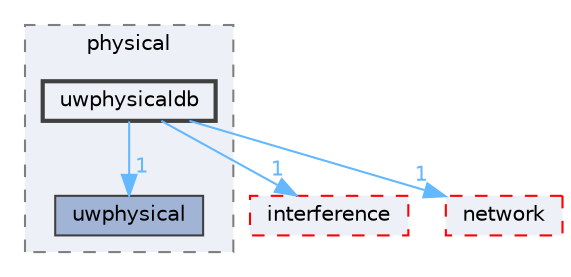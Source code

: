 digraph "uwphysicaldb"
{
 // LATEX_PDF_SIZE
  bgcolor="transparent";
  edge [fontname=Helvetica,fontsize=10,labelfontname=Helvetica,labelfontsize=10];
  node [fontname=Helvetica,fontsize=10,shape=box,height=0.2,width=0.4];
  compound=true
  subgraph clusterdir_72e4c916a7f28a58468fd1f36d6e4463 {
    graph [ bgcolor="#edf0f7", pencolor="grey50", label="physical", fontname=Helvetica,fontsize=10 style="filled,dashed", URL="dir_72e4c916a7f28a58468fd1f36d6e4463.html",tooltip=""]
  dir_f5ccdf756ef3a433f609c62d0334c2ff [label="uwphysical", fillcolor="#a2b4d6", color="grey25", style="filled", URL="dir_f5ccdf756ef3a433f609c62d0334c2ff.html",tooltip=""];
  dir_9aeab128339734862dad2ba5f2755a1c [label="uwphysicaldb", fillcolor="#edf0f7", color="grey25", style="filled,bold", URL="dir_9aeab128339734862dad2ba5f2755a1c.html",tooltip=""];
  }
  dir_2c1192a9945f374f7422b8e72de63019 [label="interference", fillcolor="#edf0f7", color="red", style="filled,dashed", URL="dir_2c1192a9945f374f7422b8e72de63019.html",tooltip=""];
  dir_bce92bcee51198345c21c8b524b3c6a2 [label="network", fillcolor="#edf0f7", color="red", style="filled,dashed", URL="dir_bce92bcee51198345c21c8b524b3c6a2.html",tooltip=""];
  dir_9aeab128339734862dad2ba5f2755a1c->dir_2c1192a9945f374f7422b8e72de63019 [headlabel="1", labeldistance=1.5 headhref="dir_000078_000006.html" href="dir_000078_000006.html" color="steelblue1" fontcolor="steelblue1"];
  dir_9aeab128339734862dad2ba5f2755a1c->dir_bce92bcee51198345c21c8b524b3c6a2 [headlabel="1", labeldistance=1.5 headhref="dir_000078_000011.html" href="dir_000078_000011.html" color="steelblue1" fontcolor="steelblue1"];
  dir_9aeab128339734862dad2ba5f2755a1c->dir_f5ccdf756ef3a433f609c62d0334c2ff [headlabel="1", labeldistance=1.5 headhref="dir_000078_000077.html" href="dir_000078_000077.html" color="steelblue1" fontcolor="steelblue1"];
}

